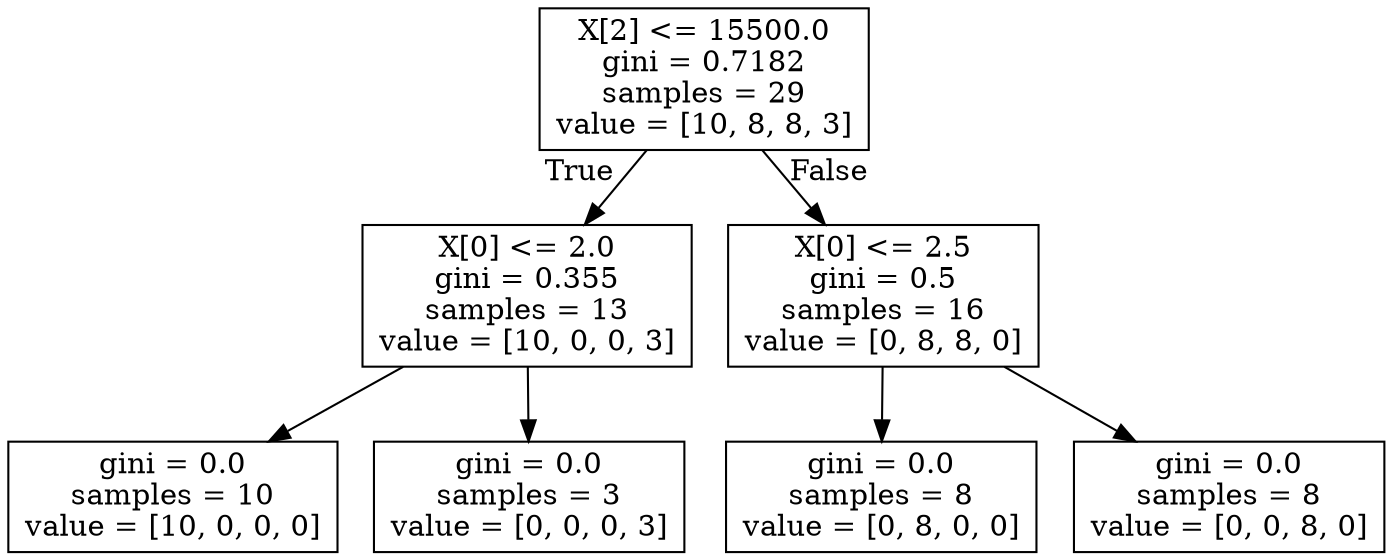 digraph Tree {
node [shape=box] ;
0 [label="X[2] <= 15500.0\ngini = 0.7182\nsamples = 29\nvalue = [10, 8, 8, 3]"] ;
1 [label="X[0] <= 2.0\ngini = 0.355\nsamples = 13\nvalue = [10, 0, 0, 3]"] ;
0 -> 1 [labeldistance=2.5, labelangle=45, headlabel="True"] ;
2 [label="gini = 0.0\nsamples = 10\nvalue = [10, 0, 0, 0]"] ;
1 -> 2 ;
3 [label="gini = 0.0\nsamples = 3\nvalue = [0, 0, 0, 3]"] ;
1 -> 3 ;
4 [label="X[0] <= 2.5\ngini = 0.5\nsamples = 16\nvalue = [0, 8, 8, 0]"] ;
0 -> 4 [labeldistance=2.5, labelangle=-45, headlabel="False"] ;
5 [label="gini = 0.0\nsamples = 8\nvalue = [0, 8, 0, 0]"] ;
4 -> 5 ;
6 [label="gini = 0.0\nsamples = 8\nvalue = [0, 0, 8, 0]"] ;
4 -> 6 ;
}